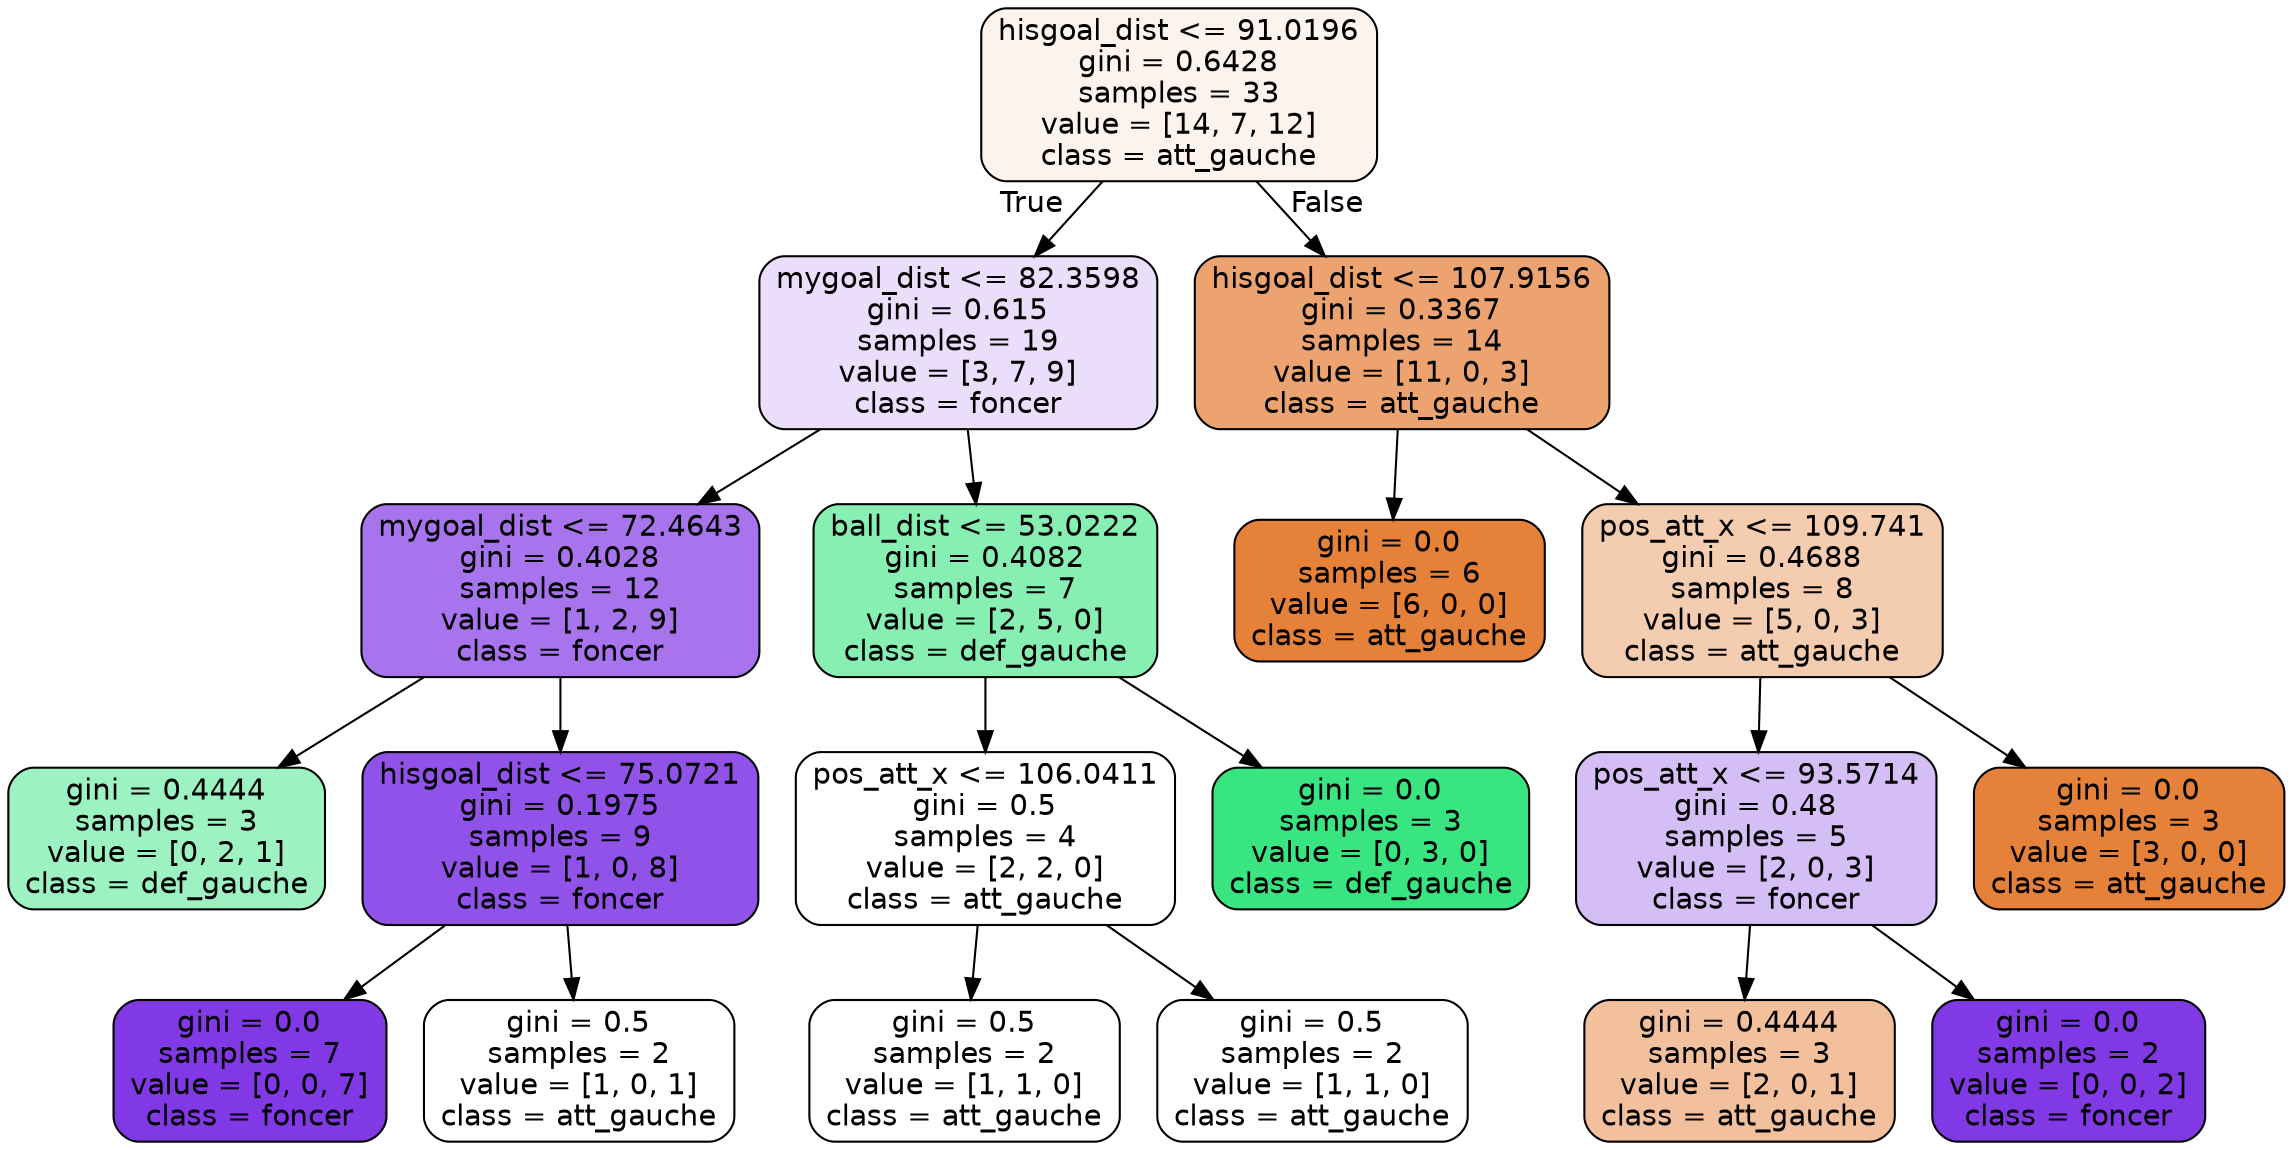 digraph Tree {
node [shape=box, style="filled, rounded", color="black", fontname=helvetica] ;
edge [fontname=helvetica] ;
0 [label="hisgoal_dist <= 91.0196\ngini = 0.6428\nsamples = 33\nvalue = [14, 7, 12]\nclass = att_gauche", fillcolor="#e5813918"] ;
1 [label="mygoal_dist <= 82.3598\ngini = 0.615\nsamples = 19\nvalue = [3, 7, 9]\nclass = foncer", fillcolor="#8139e52a"] ;
0 -> 1 [labeldistance=2.5, labelangle=45, headlabel="True"] ;
2 [label="mygoal_dist <= 72.4643\ngini = 0.4028\nsamples = 12\nvalue = [1, 2, 9]\nclass = foncer", fillcolor="#8139e5b2"] ;
1 -> 2 ;
3 [label="gini = 0.4444\nsamples = 3\nvalue = [0, 2, 1]\nclass = def_gauche", fillcolor="#39e5817f"] ;
2 -> 3 ;
4 [label="hisgoal_dist <= 75.0721\ngini = 0.1975\nsamples = 9\nvalue = [1, 0, 8]\nclass = foncer", fillcolor="#8139e5df"] ;
2 -> 4 ;
5 [label="gini = 0.0\nsamples = 7\nvalue = [0, 0, 7]\nclass = foncer", fillcolor="#8139e5ff"] ;
4 -> 5 ;
6 [label="gini = 0.5\nsamples = 2\nvalue = [1, 0, 1]\nclass = att_gauche", fillcolor="#e5813900"] ;
4 -> 6 ;
7 [label="ball_dist <= 53.0222\ngini = 0.4082\nsamples = 7\nvalue = [2, 5, 0]\nclass = def_gauche", fillcolor="#39e58199"] ;
1 -> 7 ;
8 [label="pos_att_x <= 106.0411\ngini = 0.5\nsamples = 4\nvalue = [2, 2, 0]\nclass = att_gauche", fillcolor="#e5813900"] ;
7 -> 8 ;
9 [label="gini = 0.5\nsamples = 2\nvalue = [1, 1, 0]\nclass = att_gauche", fillcolor="#e5813900"] ;
8 -> 9 ;
10 [label="gini = 0.5\nsamples = 2\nvalue = [1, 1, 0]\nclass = att_gauche", fillcolor="#e5813900"] ;
8 -> 10 ;
11 [label="gini = 0.0\nsamples = 3\nvalue = [0, 3, 0]\nclass = def_gauche", fillcolor="#39e581ff"] ;
7 -> 11 ;
12 [label="hisgoal_dist <= 107.9156\ngini = 0.3367\nsamples = 14\nvalue = [11, 0, 3]\nclass = att_gauche", fillcolor="#e58139b9"] ;
0 -> 12 [labeldistance=2.5, labelangle=-45, headlabel="False"] ;
13 [label="gini = 0.0\nsamples = 6\nvalue = [6, 0, 0]\nclass = att_gauche", fillcolor="#e58139ff"] ;
12 -> 13 ;
14 [label="pos_att_x <= 109.741\ngini = 0.4688\nsamples = 8\nvalue = [5, 0, 3]\nclass = att_gauche", fillcolor="#e5813966"] ;
12 -> 14 ;
15 [label="pos_att_x <= 93.5714\ngini = 0.48\nsamples = 5\nvalue = [2, 0, 3]\nclass = foncer", fillcolor="#8139e555"] ;
14 -> 15 ;
16 [label="gini = 0.4444\nsamples = 3\nvalue = [2, 0, 1]\nclass = att_gauche", fillcolor="#e581397f"] ;
15 -> 16 ;
17 [label="gini = 0.0\nsamples = 2\nvalue = [0, 0, 2]\nclass = foncer", fillcolor="#8139e5ff"] ;
15 -> 17 ;
18 [label="gini = 0.0\nsamples = 3\nvalue = [3, 0, 0]\nclass = att_gauche", fillcolor="#e58139ff"] ;
14 -> 18 ;
}